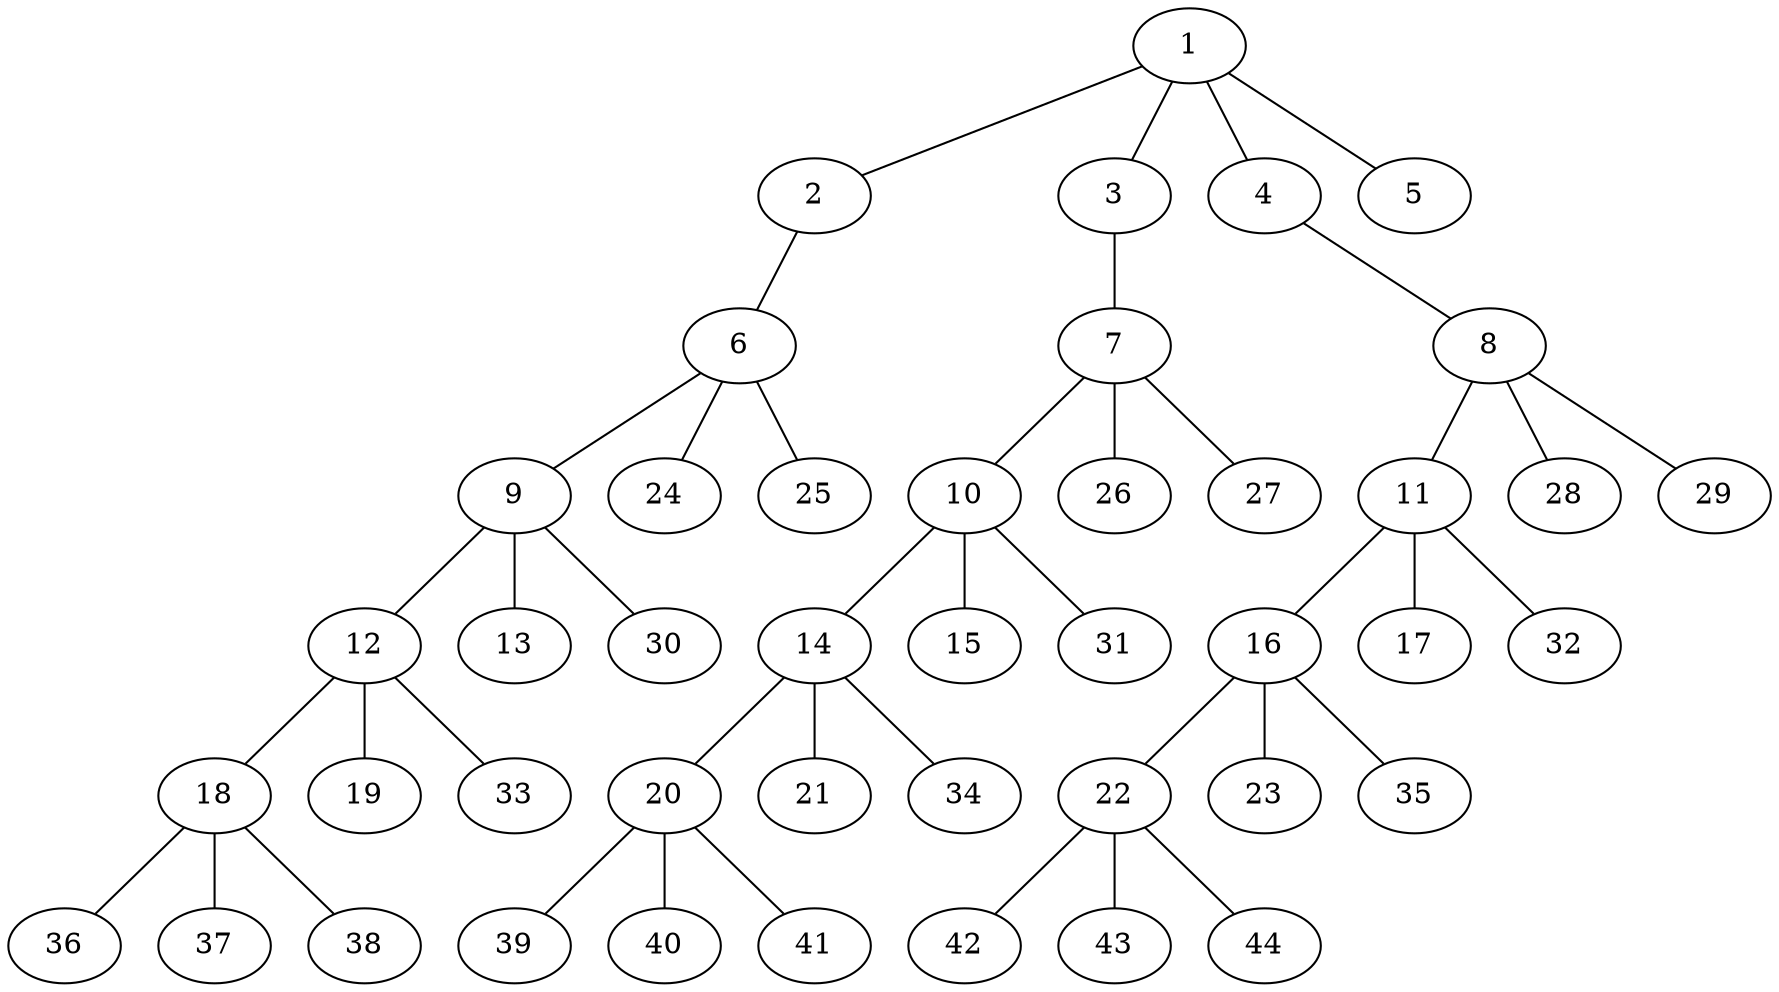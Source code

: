 graph molecule_195 {
	1	 [chem=P];
	2	 [chem=O];
	1 -- 2	 [valence=1];
	3	 [chem=O];
	1 -- 3	 [valence=1];
	4	 [chem=O];
	1 -- 4	 [valence=1];
	5	 [chem=O];
	1 -- 5	 [valence=2];
	6	 [chem=C];
	2 -- 6	 [valence=1];
	7	 [chem=C];
	3 -- 7	 [valence=1];
	8	 [chem=C];
	4 -- 8	 [valence=1];
	9	 [chem=C];
	6 -- 9	 [valence=1];
	24	 [chem=H];
	6 -- 24	 [valence=1];
	25	 [chem=H];
	6 -- 25	 [valence=1];
	10	 [chem=C];
	7 -- 10	 [valence=1];
	26	 [chem=H];
	7 -- 26	 [valence=1];
	27	 [chem=H];
	7 -- 27	 [valence=1];
	11	 [chem=C];
	8 -- 11	 [valence=1];
	28	 [chem=H];
	8 -- 28	 [valence=1];
	29	 [chem=H];
	8 -- 29	 [valence=1];
	12	 [chem=C];
	9 -- 12	 [valence=1];
	13	 [chem=Br];
	9 -- 13	 [valence=1];
	30	 [chem=H];
	9 -- 30	 [valence=1];
	14	 [chem=C];
	10 -- 14	 [valence=1];
	15	 [chem=Br];
	10 -- 15	 [valence=1];
	31	 [chem=H];
	10 -- 31	 [valence=1];
	16	 [chem=C];
	11 -- 16	 [valence=1];
	17	 [chem=Br];
	11 -- 17	 [valence=1];
	32	 [chem=H];
	11 -- 32	 [valence=1];
	18	 [chem=C];
	12 -- 18	 [valence=1];
	19	 [chem=Br];
	12 -- 19	 [valence=1];
	33	 [chem=H];
	12 -- 33	 [valence=1];
	20	 [chem=C];
	14 -- 20	 [valence=1];
	21	 [chem=Br];
	14 -- 21	 [valence=1];
	34	 [chem=H];
	14 -- 34	 [valence=1];
	22	 [chem=C];
	16 -- 22	 [valence=1];
	23	 [chem=Br];
	16 -- 23	 [valence=1];
	35	 [chem=H];
	16 -- 35	 [valence=1];
	36	 [chem=H];
	18 -- 36	 [valence=1];
	37	 [chem=H];
	18 -- 37	 [valence=1];
	38	 [chem=H];
	18 -- 38	 [valence=1];
	39	 [chem=H];
	20 -- 39	 [valence=1];
	40	 [chem=H];
	20 -- 40	 [valence=1];
	41	 [chem=H];
	20 -- 41	 [valence=1];
	42	 [chem=H];
	22 -- 42	 [valence=1];
	43	 [chem=H];
	22 -- 43	 [valence=1];
	44	 [chem=H];
	22 -- 44	 [valence=1];
}
